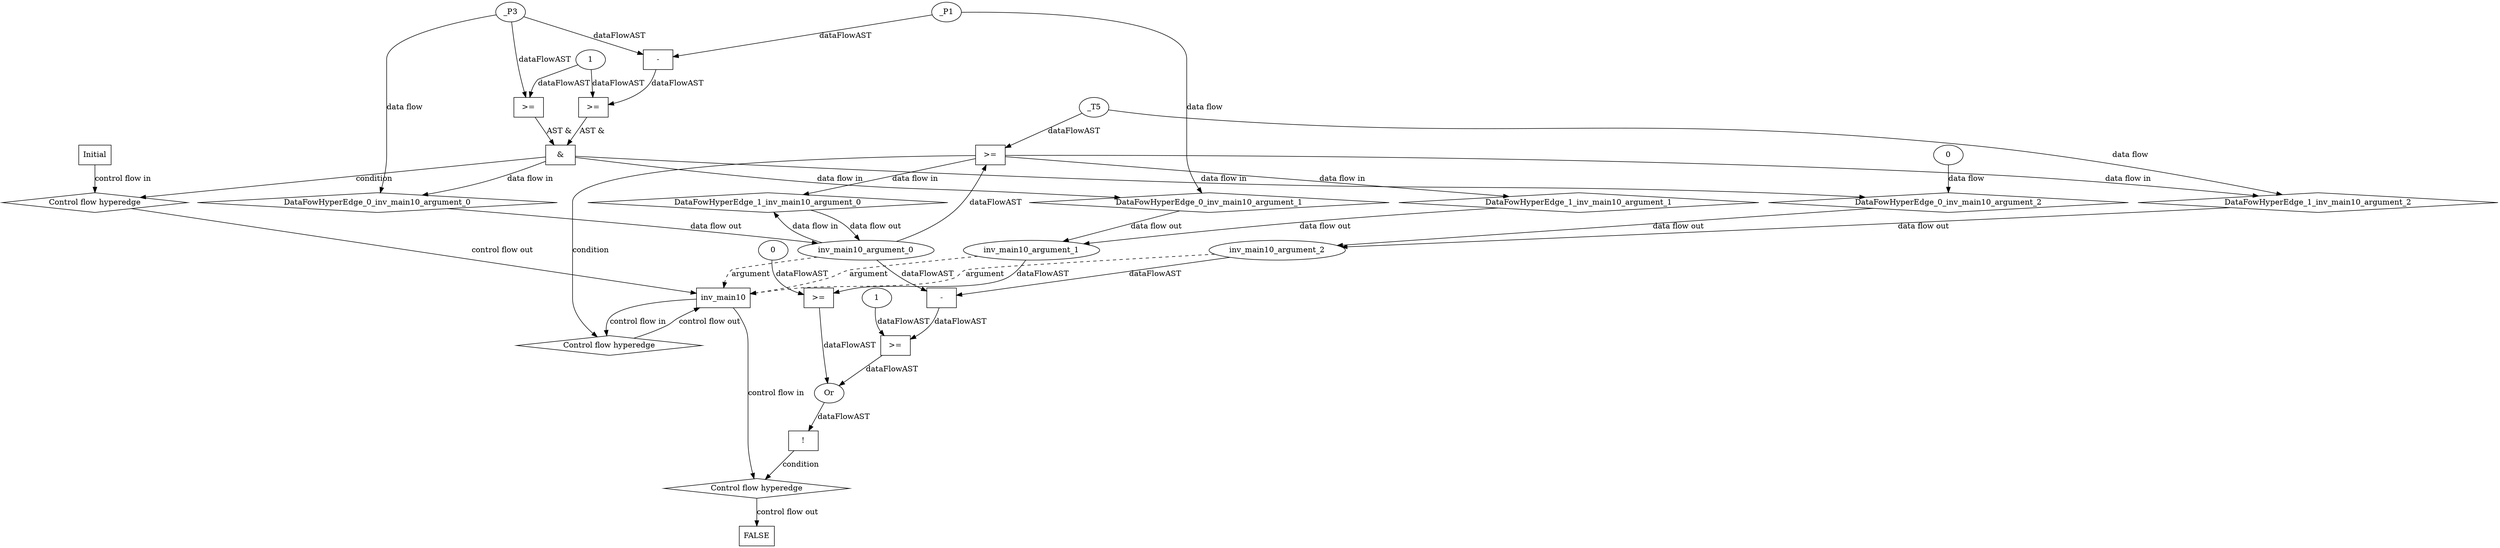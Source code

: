 digraph dag {
"inv_main10" [label="inv_main10" nodeName="inv_main10" class=cfn  shape="rect"];
FALSE [label="FALSE" nodeName=FALSE class=cfn  shape="rect"];
Initial [label="Initial" nodeName=Initial class=cfn  shape="rect"];
ControlFowHyperEdge_0 [label="Control flow hyperedge" nodeName=ControlFowHyperEdge_0 class=controlFlowHyperEdge shape="diamond"];
"Initial" -> ControlFowHyperEdge_0 [label="control flow in"]
ControlFowHyperEdge_0 -> "inv_main10" [label="control flow out"]
ControlFowHyperEdge_1 [label="Control flow hyperedge" nodeName=ControlFowHyperEdge_1 class=controlFlowHyperEdge shape="diamond"];
"inv_main10" -> ControlFowHyperEdge_1 [label="control flow in"]
ControlFowHyperEdge_1 -> "inv_main10" [label="control flow out"]
ControlFowHyperEdge_2 [label="Control flow hyperedge" nodeName=ControlFowHyperEdge_2 class=controlFlowHyperEdge shape="diamond"];
"inv_main10" -> ControlFowHyperEdge_2 [label="control flow in"]
ControlFowHyperEdge_2 -> "FALSE" [label="control flow out"]
"inv_main10_argument_0" [label="inv_main10_argument_0" nodeName=argument0 class=argument  head="inv_main10" shape="oval"];
"inv_main10_argument_0" -> "inv_main10"[label="argument" style="dashed"]
"inv_main10_argument_1" [label="inv_main10_argument_1" nodeName=argument1 class=argument  head="inv_main10" shape="oval"];
"inv_main10_argument_1" -> "inv_main10"[label="argument" style="dashed"]
"inv_main10_argument_2" [label="inv_main10_argument_2" nodeName=argument2 class=argument  head="inv_main10" shape="oval"];
"inv_main10_argument_2" -> "inv_main10"[label="argument" style="dashed"]

"xxxinv_main10___Initial_0xxx_and" [label="&" nodeName="xxxinv_main10___Initial_0xxx_and" class=Operator shape="rect"];
"xxxinv_main10___Initial_0xxxguard_0_node_0" [label=">=" nodeName="xxxinv_main10___Initial_0xxxguard_0_node_0" class=Operator  shape="rect"];
"xxxinv_main10___Initial_0xxxguard_0_node_2" [label="1" nodeName="xxxinv_main10___Initial_0xxxguard_0_node_2" class=Literal ];
"xxxinv_main10___Initial_0xxxdataFlow_0_node_0" -> "xxxinv_main10___Initial_0xxxguard_0_node_0"[label="dataFlowAST"]
"xxxinv_main10___Initial_0xxxguard_0_node_2" -> "xxxinv_main10___Initial_0xxxguard_0_node_0"[label="dataFlowAST"]

"xxxinv_main10___Initial_0xxxguard_0_node_0" -> "xxxinv_main10___Initial_0xxx_and" [label="AST &"];
"xxxinv_main10___Initial_0xxxguard1_node_0" [label=">=" nodeName="xxxinv_main10___Initial_0xxxguard1_node_0" class=Operator  shape="rect"];
"xxxinv_main10___Initial_0xxxguard1_node_1" [label="-" nodeName="xxxinv_main10___Initial_0xxxguard1_node_1" class= Operator shape="rect"];
"xxxinv_main10___Initial_0xxxguard1_node_1" -> "xxxinv_main10___Initial_0xxxguard1_node_0"[label="dataFlowAST"]
"xxxinv_main10___Initial_0xxxguard_0_node_2" -> "xxxinv_main10___Initial_0xxxguard1_node_0"[label="dataFlowAST"]
"xxxinv_main10___Initial_0xxxdataFlow1_node_0" -> "xxxinv_main10___Initial_0xxxguard1_node_1"[label="dataFlowAST"]
"xxxinv_main10___Initial_0xxxdataFlow_0_node_0" -> "xxxinv_main10___Initial_0xxxguard1_node_1"[label="dataFlowAST"]

"xxxinv_main10___Initial_0xxxguard1_node_0" -> "xxxinv_main10___Initial_0xxx_and" [label="AST &"];
"xxxinv_main10___Initial_0xxx_and" -> "ControlFowHyperEdge_0" [label="condition"];
"xxxinv_main10___Initial_0xxxdataFlow_0_node_0" [label="_P3" nodeName="xxxinv_main10___Initial_0xxxdataFlow_0_node_0" class=Constant ];

"xxxinv_main10___Initial_0xxxdataFlow_0_node_0" -> "DataFowHyperEdge_0_inv_main10_argument_0" [label="data flow"];
"xxxinv_main10___Initial_0xxxdataFlow1_node_0" [label="_P1" nodeName="xxxinv_main10___Initial_0xxxdataFlow1_node_0" class=Constant ];

"xxxinv_main10___Initial_0xxxdataFlow1_node_0" -> "DataFowHyperEdge_0_inv_main10_argument_1" [label="data flow"];
"xxxinv_main10___Initial_0xxxdataFlow2_node_0" [label="0" nodeName="xxxinv_main10___Initial_0xxxdataFlow2_node_0" class=Literal ];

"xxxinv_main10___Initial_0xxxdataFlow2_node_0" -> "DataFowHyperEdge_0_inv_main10_argument_2" [label="data flow"];
"xxxinv_main10___inv_main10_1xxxguard_0_node_0" [label=">=" nodeName="xxxinv_main10___inv_main10_1xxxguard_0_node_0" class=Operator  shape="rect"];
"inv_main10_argument_0" -> "xxxinv_main10___inv_main10_1xxxguard_0_node_0"[label="dataFlowAST"]
"xxxinv_main10___inv_main10_1xxxdataFlow_0_node_0" -> "xxxinv_main10___inv_main10_1xxxguard_0_node_0"[label="dataFlowAST"]

"xxxinv_main10___inv_main10_1xxxguard_0_node_0" -> "ControlFowHyperEdge_1" [label="condition"];
"xxxinv_main10___inv_main10_1xxxdataFlow_0_node_0" [label="_T5" nodeName="xxxinv_main10___inv_main10_1xxxdataFlow_0_node_0" class=Constant ];

"xxxinv_main10___inv_main10_1xxxdataFlow_0_node_0" -> "DataFowHyperEdge_1_inv_main10_argument_2" [label="data flow"];
"xxxFALSE___inv_main10_2xxxguard_0_node_0" [label="!" nodeName="xxxFALSE___inv_main10_2xxxguard_0_node_0" class=Operator shape="rect"];
"xxxFALSE___inv_main10_2xxxguard_0_node_1" [label="Or" nodeName="xxxFALSE___inv_main10_2xxxguard_0_node_1" class=Operator ];
"xxxFALSE___inv_main10_2xxxguard_0_node_2" [label=">=" nodeName="xxxFALSE___inv_main10_2xxxguard_0_node_2" class=Operator  shape="rect"];
"xxxFALSE___inv_main10_2xxxguard_0_node_3" [label="-" nodeName="xxxFALSE___inv_main10_2xxxguard_0_node_3" class= Operator shape="rect"];
"xxxFALSE___inv_main10_2xxxguard_0_node_6" [label="1" nodeName="xxxFALSE___inv_main10_2xxxguard_0_node_6" class=Literal ];
"xxxFALSE___inv_main10_2xxxguard_0_node_7" [label=">=" nodeName="xxxFALSE___inv_main10_2xxxguard_0_node_7" class=Operator  shape="rect"];
"xxxFALSE___inv_main10_2xxxguard_0_node_9" [label="0" nodeName="xxxFALSE___inv_main10_2xxxguard_0_node_9" class=Literal ];
"xxxFALSE___inv_main10_2xxxguard_0_node_1" -> "xxxFALSE___inv_main10_2xxxguard_0_node_0"[label="dataFlowAST"]
"xxxFALSE___inv_main10_2xxxguard_0_node_2" -> "xxxFALSE___inv_main10_2xxxguard_0_node_1"[label="dataFlowAST"]
"xxxFALSE___inv_main10_2xxxguard_0_node_7" -> "xxxFALSE___inv_main10_2xxxguard_0_node_1"[label="dataFlowAST"]
"xxxFALSE___inv_main10_2xxxguard_0_node_3" -> "xxxFALSE___inv_main10_2xxxguard_0_node_2"[label="dataFlowAST"]
"xxxFALSE___inv_main10_2xxxguard_0_node_6" -> "xxxFALSE___inv_main10_2xxxguard_0_node_2"[label="dataFlowAST"]
"inv_main10_argument_0" -> "xxxFALSE___inv_main10_2xxxguard_0_node_3"[label="dataFlowAST"]
"inv_main10_argument_2" -> "xxxFALSE___inv_main10_2xxxguard_0_node_3"[label="dataFlowAST"]
"inv_main10_argument_1" -> "xxxFALSE___inv_main10_2xxxguard_0_node_7"[label="dataFlowAST"]
"xxxFALSE___inv_main10_2xxxguard_0_node_9" -> "xxxFALSE___inv_main10_2xxxguard_0_node_7"[label="dataFlowAST"]

"xxxFALSE___inv_main10_2xxxguard_0_node_0" -> "ControlFowHyperEdge_2" [label="condition"];
"DataFowHyperEdge_0_inv_main10_argument_0" [label="DataFowHyperEdge_0_inv_main10_argument_0" nodeName="DataFowHyperEdge_0_inv_main10_argument_0" class=DataFlowHyperedge shape="diamond"];
"DataFowHyperEdge_0_inv_main10_argument_0" -> "inv_main10_argument_0"[label="data flow out"]
"xxxinv_main10___Initial_0xxx_and" -> "DataFowHyperEdge_0_inv_main10_argument_0"[label="data flow in"]
"DataFowHyperEdge_0_inv_main10_argument_1" [label="DataFowHyperEdge_0_inv_main10_argument_1" nodeName="DataFowHyperEdge_0_inv_main10_argument_1" class=DataFlowHyperedge shape="diamond"];
"DataFowHyperEdge_0_inv_main10_argument_1" -> "inv_main10_argument_1"[label="data flow out"]
"xxxinv_main10___Initial_0xxx_and" -> "DataFowHyperEdge_0_inv_main10_argument_1"[label="data flow in"]
"DataFowHyperEdge_0_inv_main10_argument_2" [label="DataFowHyperEdge_0_inv_main10_argument_2" nodeName="DataFowHyperEdge_0_inv_main10_argument_2" class=DataFlowHyperedge shape="diamond"];
"DataFowHyperEdge_0_inv_main10_argument_2" -> "inv_main10_argument_2"[label="data flow out"]
"xxxinv_main10___Initial_0xxx_and" -> "DataFowHyperEdge_0_inv_main10_argument_2"[label="data flow in"]
"DataFowHyperEdge_1_inv_main10_argument_0" [label="DataFowHyperEdge_1_inv_main10_argument_0" nodeName="DataFowHyperEdge_1_inv_main10_argument_0" class=DataFlowHyperedge shape="diamond"];
"DataFowHyperEdge_1_inv_main10_argument_0" -> "inv_main10_argument_0"[label="data flow out"]
"xxxinv_main10___inv_main10_1xxxguard_0_node_0" -> "DataFowHyperEdge_1_inv_main10_argument_0"[label="data flow in"]
"DataFowHyperEdge_1_inv_main10_argument_1" [label="DataFowHyperEdge_1_inv_main10_argument_1" nodeName="DataFowHyperEdge_1_inv_main10_argument_1" class=DataFlowHyperedge shape="diamond"];
"DataFowHyperEdge_1_inv_main10_argument_1" -> "inv_main10_argument_1"[label="data flow out"]
"xxxinv_main10___inv_main10_1xxxguard_0_node_0" -> "DataFowHyperEdge_1_inv_main10_argument_1"[label="data flow in"]
"DataFowHyperEdge_1_inv_main10_argument_2" [label="DataFowHyperEdge_1_inv_main10_argument_2" nodeName="DataFowHyperEdge_1_inv_main10_argument_2" class=DataFlowHyperedge shape="diamond"];
"DataFowHyperEdge_1_inv_main10_argument_2" -> "inv_main10_argument_2"[label="data flow out"]
"xxxinv_main10___inv_main10_1xxxguard_0_node_0" -> "DataFowHyperEdge_1_inv_main10_argument_2"[label="data flow in"]
"inv_main10_argument_0" -> "DataFowHyperEdge_1_inv_main10_argument_0"[label="data flow in"]




}
